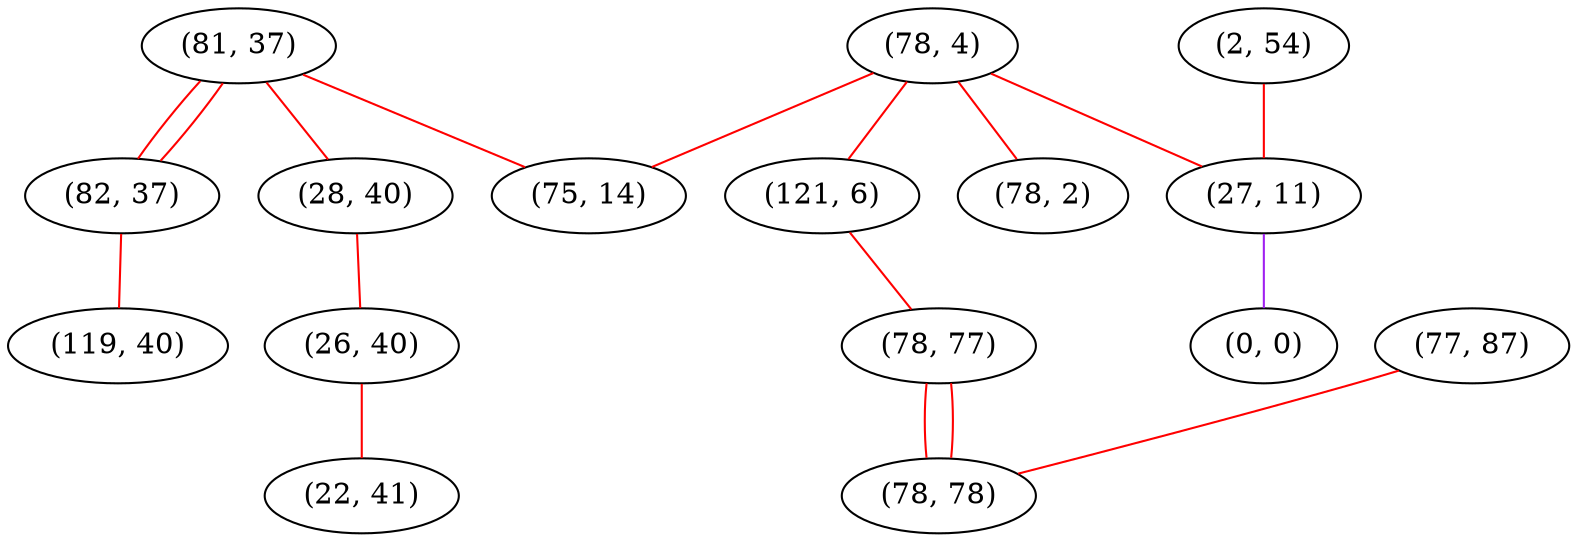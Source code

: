graph "" {
"(81, 37)";
"(77, 87)";
"(78, 4)";
"(82, 37)";
"(121, 6)";
"(78, 77)";
"(28, 40)";
"(26, 40)";
"(22, 41)";
"(2, 54)";
"(119, 40)";
"(27, 11)";
"(75, 14)";
"(78, 78)";
"(0, 0)";
"(78, 2)";
"(81, 37)" -- "(82, 37)"  [color=red, key=0, weight=1];
"(81, 37)" -- "(82, 37)"  [color=red, key=1, weight=1];
"(81, 37)" -- "(75, 14)"  [color=red, key=0, weight=1];
"(81, 37)" -- "(28, 40)"  [color=red, key=0, weight=1];
"(77, 87)" -- "(78, 78)"  [color=red, key=0, weight=1];
"(78, 4)" -- "(78, 2)"  [color=red, key=0, weight=1];
"(78, 4)" -- "(121, 6)"  [color=red, key=0, weight=1];
"(78, 4)" -- "(27, 11)"  [color=red, key=0, weight=1];
"(78, 4)" -- "(75, 14)"  [color=red, key=0, weight=1];
"(82, 37)" -- "(119, 40)"  [color=red, key=0, weight=1];
"(121, 6)" -- "(78, 77)"  [color=red, key=0, weight=1];
"(78, 77)" -- "(78, 78)"  [color=red, key=0, weight=1];
"(78, 77)" -- "(78, 78)"  [color=red, key=1, weight=1];
"(28, 40)" -- "(26, 40)"  [color=red, key=0, weight=1];
"(26, 40)" -- "(22, 41)"  [color=red, key=0, weight=1];
"(2, 54)" -- "(27, 11)"  [color=red, key=0, weight=1];
"(27, 11)" -- "(0, 0)"  [color=purple, key=0, weight=4];
}
